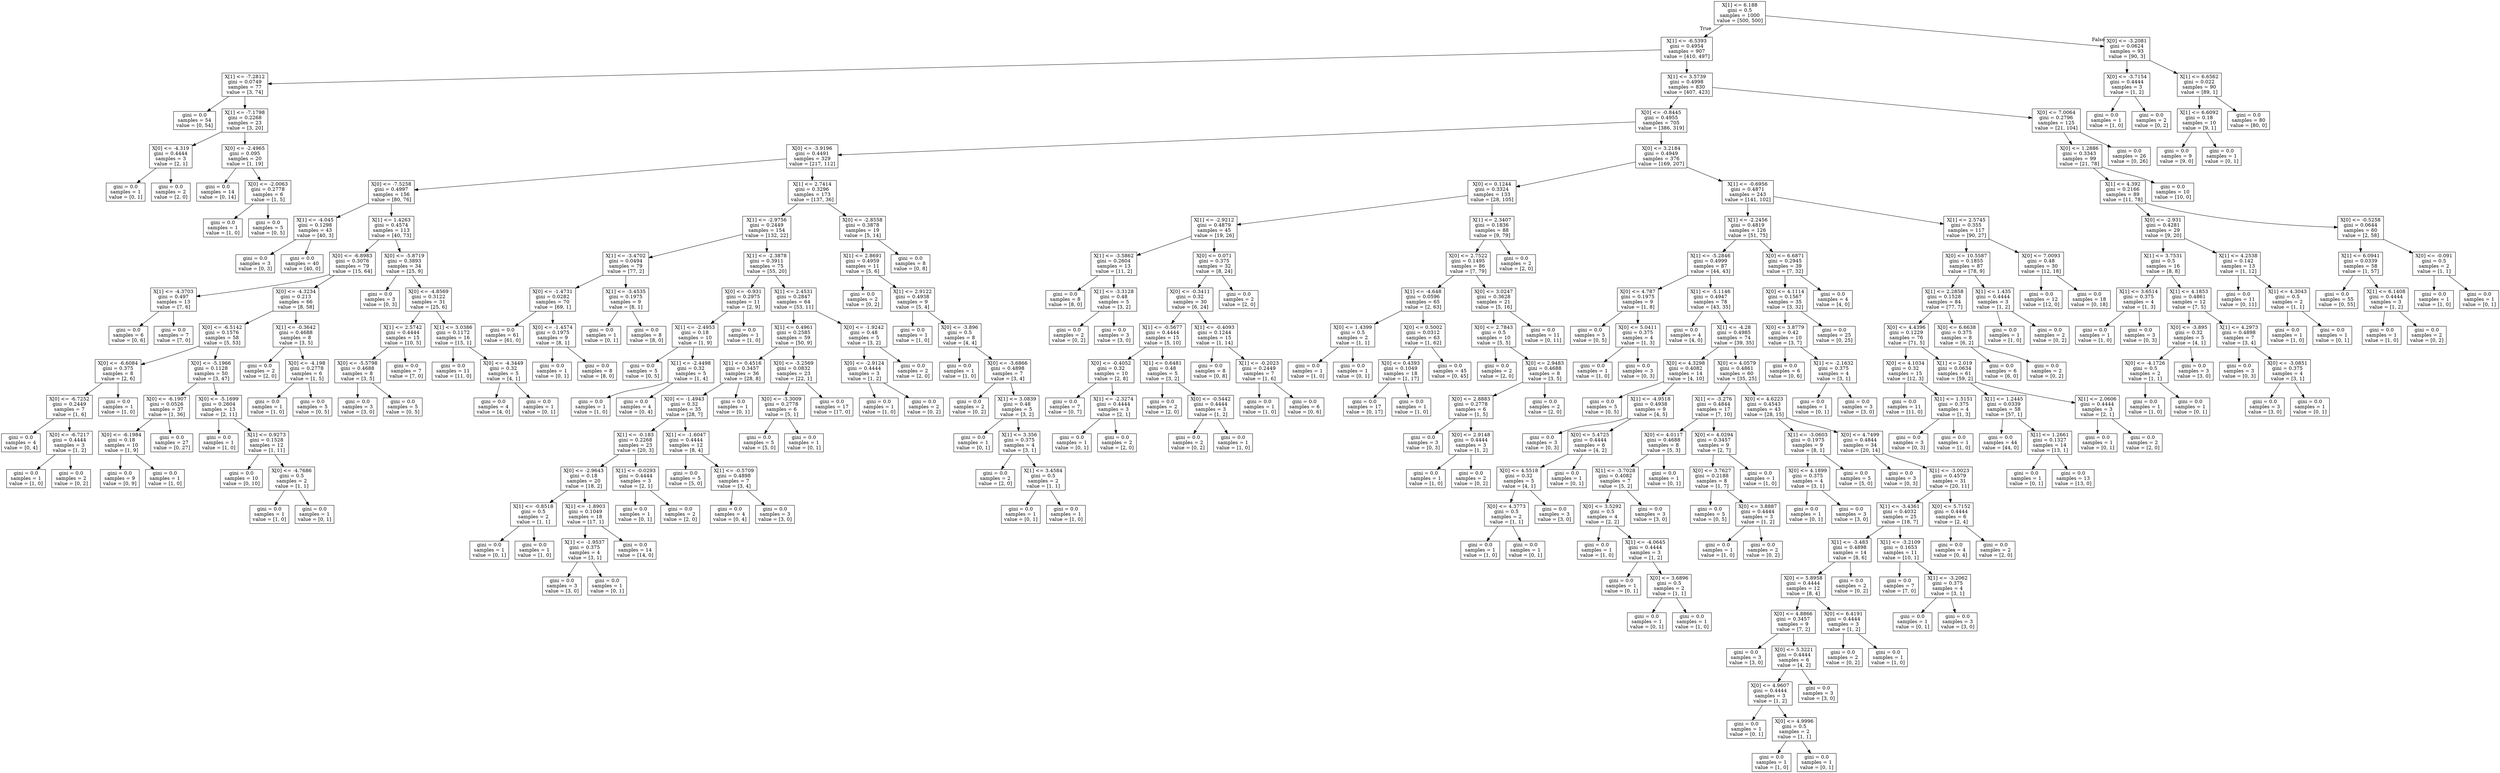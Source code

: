 digraph Tree {
node [shape=box] ;
0 [label="X[1] <= 6.188\ngini = 0.5\nsamples = 1000\nvalue = [500, 500]"] ;
1 [label="X[1] <= -6.5393\ngini = 0.4954\nsamples = 907\nvalue = [410, 497]"] ;
0 -> 1 [labeldistance=2.5, labelangle=45, headlabel="True"] ;
2 [label="X[1] <= -7.2812\ngini = 0.0749\nsamples = 77\nvalue = [3, 74]"] ;
1 -> 2 ;
3 [label="gini = 0.0\nsamples = 54\nvalue = [0, 54]"] ;
2 -> 3 ;
4 [label="X[1] <= -7.1798\ngini = 0.2268\nsamples = 23\nvalue = [3, 20]"] ;
2 -> 4 ;
5 [label="X[0] <= -4.319\ngini = 0.4444\nsamples = 3\nvalue = [2, 1]"] ;
4 -> 5 ;
6 [label="gini = 0.0\nsamples = 1\nvalue = [0, 1]"] ;
5 -> 6 ;
7 [label="gini = 0.0\nsamples = 2\nvalue = [2, 0]"] ;
5 -> 7 ;
8 [label="X[0] <= -2.4965\ngini = 0.095\nsamples = 20\nvalue = [1, 19]"] ;
4 -> 8 ;
9 [label="gini = 0.0\nsamples = 14\nvalue = [0, 14]"] ;
8 -> 9 ;
10 [label="X[0] <= -2.0063\ngini = 0.2778\nsamples = 6\nvalue = [1, 5]"] ;
8 -> 10 ;
11 [label="gini = 0.0\nsamples = 1\nvalue = [1, 0]"] ;
10 -> 11 ;
12 [label="gini = 0.0\nsamples = 5\nvalue = [0, 5]"] ;
10 -> 12 ;
13 [label="X[1] <= 3.5739\ngini = 0.4998\nsamples = 830\nvalue = [407, 423]"] ;
1 -> 13 ;
14 [label="X[0] <= -0.8445\ngini = 0.4955\nsamples = 705\nvalue = [386, 319]"] ;
13 -> 14 ;
15 [label="X[0] <= -3.9196\ngini = 0.4491\nsamples = 329\nvalue = [217, 112]"] ;
14 -> 15 ;
16 [label="X[0] <= -7.5258\ngini = 0.4997\nsamples = 156\nvalue = [80, 76]"] ;
15 -> 16 ;
17 [label="X[1] <= -4.045\ngini = 0.1298\nsamples = 43\nvalue = [40, 3]"] ;
16 -> 17 ;
18 [label="gini = 0.0\nsamples = 3\nvalue = [0, 3]"] ;
17 -> 18 ;
19 [label="gini = 0.0\nsamples = 40\nvalue = [40, 0]"] ;
17 -> 19 ;
20 [label="X[1] <= 1.4263\ngini = 0.4574\nsamples = 113\nvalue = [40, 73]"] ;
16 -> 20 ;
21 [label="X[0] <= -6.8983\ngini = 0.3076\nsamples = 79\nvalue = [15, 64]"] ;
20 -> 21 ;
22 [label="X[1] <= -4.3703\ngini = 0.497\nsamples = 13\nvalue = [7, 6]"] ;
21 -> 22 ;
23 [label="gini = 0.0\nsamples = 6\nvalue = [0, 6]"] ;
22 -> 23 ;
24 [label="gini = 0.0\nsamples = 7\nvalue = [7, 0]"] ;
22 -> 24 ;
25 [label="X[0] <= -4.3234\ngini = 0.213\nsamples = 66\nvalue = [8, 58]"] ;
21 -> 25 ;
26 [label="X[0] <= -6.5142\ngini = 0.1576\nsamples = 58\nvalue = [5, 53]"] ;
25 -> 26 ;
27 [label="X[0] <= -6.6084\ngini = 0.375\nsamples = 8\nvalue = [2, 6]"] ;
26 -> 27 ;
28 [label="X[0] <= -6.7252\ngini = 0.2449\nsamples = 7\nvalue = [1, 6]"] ;
27 -> 28 ;
29 [label="gini = 0.0\nsamples = 4\nvalue = [0, 4]"] ;
28 -> 29 ;
30 [label="X[0] <= -6.7217\ngini = 0.4444\nsamples = 3\nvalue = [1, 2]"] ;
28 -> 30 ;
31 [label="gini = 0.0\nsamples = 1\nvalue = [1, 0]"] ;
30 -> 31 ;
32 [label="gini = 0.0\nsamples = 2\nvalue = [0, 2]"] ;
30 -> 32 ;
33 [label="gini = 0.0\nsamples = 1\nvalue = [1, 0]"] ;
27 -> 33 ;
34 [label="X[0] <= -5.1966\ngini = 0.1128\nsamples = 50\nvalue = [3, 47]"] ;
26 -> 34 ;
35 [label="X[0] <= -6.1907\ngini = 0.0526\nsamples = 37\nvalue = [1, 36]"] ;
34 -> 35 ;
36 [label="X[0] <= -6.1984\ngini = 0.18\nsamples = 10\nvalue = [1, 9]"] ;
35 -> 36 ;
37 [label="gini = 0.0\nsamples = 9\nvalue = [0, 9]"] ;
36 -> 37 ;
38 [label="gini = 0.0\nsamples = 1\nvalue = [1, 0]"] ;
36 -> 38 ;
39 [label="gini = 0.0\nsamples = 27\nvalue = [0, 27]"] ;
35 -> 39 ;
40 [label="X[0] <= -5.1699\ngini = 0.2604\nsamples = 13\nvalue = [2, 11]"] ;
34 -> 40 ;
41 [label="gini = 0.0\nsamples = 1\nvalue = [1, 0]"] ;
40 -> 41 ;
42 [label="X[1] <= 0.9273\ngini = 0.1528\nsamples = 12\nvalue = [1, 11]"] ;
40 -> 42 ;
43 [label="gini = 0.0\nsamples = 10\nvalue = [0, 10]"] ;
42 -> 43 ;
44 [label="X[0] <= -4.7686\ngini = 0.5\nsamples = 2\nvalue = [1, 1]"] ;
42 -> 44 ;
45 [label="gini = 0.0\nsamples = 1\nvalue = [1, 0]"] ;
44 -> 45 ;
46 [label="gini = 0.0\nsamples = 1\nvalue = [0, 1]"] ;
44 -> 46 ;
47 [label="X[1] <= -0.3642\ngini = 0.4688\nsamples = 8\nvalue = [3, 5]"] ;
25 -> 47 ;
48 [label="gini = 0.0\nsamples = 2\nvalue = [2, 0]"] ;
47 -> 48 ;
49 [label="X[0] <= -4.198\ngini = 0.2778\nsamples = 6\nvalue = [1, 5]"] ;
47 -> 49 ;
50 [label="gini = 0.0\nsamples = 1\nvalue = [1, 0]"] ;
49 -> 50 ;
51 [label="gini = 0.0\nsamples = 5\nvalue = [0, 5]"] ;
49 -> 51 ;
52 [label="X[0] <= -5.8719\ngini = 0.3893\nsamples = 34\nvalue = [25, 9]"] ;
20 -> 52 ;
53 [label="gini = 0.0\nsamples = 3\nvalue = [0, 3]"] ;
52 -> 53 ;
54 [label="X[0] <= -4.8569\ngini = 0.3122\nsamples = 31\nvalue = [25, 6]"] ;
52 -> 54 ;
55 [label="X[1] <= 2.5742\ngini = 0.4444\nsamples = 15\nvalue = [10, 5]"] ;
54 -> 55 ;
56 [label="X[0] <= -5.5798\ngini = 0.4688\nsamples = 8\nvalue = [3, 5]"] ;
55 -> 56 ;
57 [label="gini = 0.0\nsamples = 3\nvalue = [3, 0]"] ;
56 -> 57 ;
58 [label="gini = 0.0\nsamples = 5\nvalue = [0, 5]"] ;
56 -> 58 ;
59 [label="gini = 0.0\nsamples = 7\nvalue = [7, 0]"] ;
55 -> 59 ;
60 [label="X[1] <= 3.0386\ngini = 0.1172\nsamples = 16\nvalue = [15, 1]"] ;
54 -> 60 ;
61 [label="gini = 0.0\nsamples = 11\nvalue = [11, 0]"] ;
60 -> 61 ;
62 [label="X[0] <= -4.3449\ngini = 0.32\nsamples = 5\nvalue = [4, 1]"] ;
60 -> 62 ;
63 [label="gini = 0.0\nsamples = 4\nvalue = [4, 0]"] ;
62 -> 63 ;
64 [label="gini = 0.0\nsamples = 1\nvalue = [0, 1]"] ;
62 -> 64 ;
65 [label="X[1] <= 2.7414\ngini = 0.3296\nsamples = 173\nvalue = [137, 36]"] ;
15 -> 65 ;
66 [label="X[1] <= -2.9756\ngini = 0.2449\nsamples = 154\nvalue = [132, 22]"] ;
65 -> 66 ;
67 [label="X[1] <= -3.4702\ngini = 0.0494\nsamples = 79\nvalue = [77, 2]"] ;
66 -> 67 ;
68 [label="X[0] <= -1.4731\ngini = 0.0282\nsamples = 70\nvalue = [69, 1]"] ;
67 -> 68 ;
69 [label="gini = 0.0\nsamples = 61\nvalue = [61, 0]"] ;
68 -> 69 ;
70 [label="X[0] <= -1.4574\ngini = 0.1975\nsamples = 9\nvalue = [8, 1]"] ;
68 -> 70 ;
71 [label="gini = 0.0\nsamples = 1\nvalue = [0, 1]"] ;
70 -> 71 ;
72 [label="gini = 0.0\nsamples = 8\nvalue = [8, 0]"] ;
70 -> 72 ;
73 [label="X[1] <= -3.4535\ngini = 0.1975\nsamples = 9\nvalue = [8, 1]"] ;
67 -> 73 ;
74 [label="gini = 0.0\nsamples = 1\nvalue = [0, 1]"] ;
73 -> 74 ;
75 [label="gini = 0.0\nsamples = 8\nvalue = [8, 0]"] ;
73 -> 75 ;
76 [label="X[1] <= -2.3878\ngini = 0.3911\nsamples = 75\nvalue = [55, 20]"] ;
66 -> 76 ;
77 [label="X[0] <= -0.931\ngini = 0.2975\nsamples = 11\nvalue = [2, 9]"] ;
76 -> 77 ;
78 [label="X[1] <= -2.4953\ngini = 0.18\nsamples = 10\nvalue = [1, 9]"] ;
77 -> 78 ;
79 [label="gini = 0.0\nsamples = 5\nvalue = [0, 5]"] ;
78 -> 79 ;
80 [label="X[1] <= -2.4498\ngini = 0.32\nsamples = 5\nvalue = [1, 4]"] ;
78 -> 80 ;
81 [label="gini = 0.0\nsamples = 1\nvalue = [1, 0]"] ;
80 -> 81 ;
82 [label="gini = 0.0\nsamples = 4\nvalue = [0, 4]"] ;
80 -> 82 ;
83 [label="gini = 0.0\nsamples = 1\nvalue = [1, 0]"] ;
77 -> 83 ;
84 [label="X[1] <= 2.4531\ngini = 0.2847\nsamples = 64\nvalue = [53, 11]"] ;
76 -> 84 ;
85 [label="X[1] <= 0.4961\ngini = 0.2585\nsamples = 59\nvalue = [50, 9]"] ;
84 -> 85 ;
86 [label="X[1] <= 0.4516\ngini = 0.3457\nsamples = 36\nvalue = [28, 8]"] ;
85 -> 86 ;
87 [label="X[0] <= -1.4943\ngini = 0.32\nsamples = 35\nvalue = [28, 7]"] ;
86 -> 87 ;
88 [label="X[1] <= -0.183\ngini = 0.2268\nsamples = 23\nvalue = [20, 3]"] ;
87 -> 88 ;
89 [label="X[0] <= -2.9643\ngini = 0.18\nsamples = 20\nvalue = [18, 2]"] ;
88 -> 89 ;
90 [label="X[1] <= -0.8518\ngini = 0.5\nsamples = 2\nvalue = [1, 1]"] ;
89 -> 90 ;
91 [label="gini = 0.0\nsamples = 1\nvalue = [0, 1]"] ;
90 -> 91 ;
92 [label="gini = 0.0\nsamples = 1\nvalue = [1, 0]"] ;
90 -> 92 ;
93 [label="X[1] <= -1.8903\ngini = 0.1049\nsamples = 18\nvalue = [17, 1]"] ;
89 -> 93 ;
94 [label="X[1] <= -1.9537\ngini = 0.375\nsamples = 4\nvalue = [3, 1]"] ;
93 -> 94 ;
95 [label="gini = 0.0\nsamples = 3\nvalue = [3, 0]"] ;
94 -> 95 ;
96 [label="gini = 0.0\nsamples = 1\nvalue = [0, 1]"] ;
94 -> 96 ;
97 [label="gini = 0.0\nsamples = 14\nvalue = [14, 0]"] ;
93 -> 97 ;
98 [label="X[1] <= -0.0293\ngini = 0.4444\nsamples = 3\nvalue = [2, 1]"] ;
88 -> 98 ;
99 [label="gini = 0.0\nsamples = 1\nvalue = [0, 1]"] ;
98 -> 99 ;
100 [label="gini = 0.0\nsamples = 2\nvalue = [2, 0]"] ;
98 -> 100 ;
101 [label="X[1] <= -1.6047\ngini = 0.4444\nsamples = 12\nvalue = [8, 4]"] ;
87 -> 101 ;
102 [label="gini = 0.0\nsamples = 5\nvalue = [5, 0]"] ;
101 -> 102 ;
103 [label="X[1] <= -0.5709\ngini = 0.4898\nsamples = 7\nvalue = [3, 4]"] ;
101 -> 103 ;
104 [label="gini = 0.0\nsamples = 4\nvalue = [0, 4]"] ;
103 -> 104 ;
105 [label="gini = 0.0\nsamples = 3\nvalue = [3, 0]"] ;
103 -> 105 ;
106 [label="gini = 0.0\nsamples = 1\nvalue = [0, 1]"] ;
86 -> 106 ;
107 [label="X[0] <= -3.2569\ngini = 0.0832\nsamples = 23\nvalue = [22, 1]"] ;
85 -> 107 ;
108 [label="X[0] <= -3.3009\ngini = 0.2778\nsamples = 6\nvalue = [5, 1]"] ;
107 -> 108 ;
109 [label="gini = 0.0\nsamples = 5\nvalue = [5, 0]"] ;
108 -> 109 ;
110 [label="gini = 0.0\nsamples = 1\nvalue = [0, 1]"] ;
108 -> 110 ;
111 [label="gini = 0.0\nsamples = 17\nvalue = [17, 0]"] ;
107 -> 111 ;
112 [label="X[0] <= -1.9242\ngini = 0.48\nsamples = 5\nvalue = [3, 2]"] ;
84 -> 112 ;
113 [label="X[0] <= -2.9124\ngini = 0.4444\nsamples = 3\nvalue = [1, 2]"] ;
112 -> 113 ;
114 [label="gini = 0.0\nsamples = 1\nvalue = [1, 0]"] ;
113 -> 114 ;
115 [label="gini = 0.0\nsamples = 2\nvalue = [0, 2]"] ;
113 -> 115 ;
116 [label="gini = 0.0\nsamples = 2\nvalue = [2, 0]"] ;
112 -> 116 ;
117 [label="X[0] <= -2.8558\ngini = 0.3878\nsamples = 19\nvalue = [5, 14]"] ;
65 -> 117 ;
118 [label="X[1] <= 2.8691\ngini = 0.4959\nsamples = 11\nvalue = [5, 6]"] ;
117 -> 118 ;
119 [label="gini = 0.0\nsamples = 2\nvalue = [0, 2]"] ;
118 -> 119 ;
120 [label="X[1] <= 2.9122\ngini = 0.4938\nsamples = 9\nvalue = [5, 4]"] ;
118 -> 120 ;
121 [label="gini = 0.0\nsamples = 1\nvalue = [1, 0]"] ;
120 -> 121 ;
122 [label="X[0] <= -3.896\ngini = 0.5\nsamples = 8\nvalue = [4, 4]"] ;
120 -> 122 ;
123 [label="gini = 0.0\nsamples = 1\nvalue = [1, 0]"] ;
122 -> 123 ;
124 [label="X[0] <= -3.6866\ngini = 0.4898\nsamples = 7\nvalue = [3, 4]"] ;
122 -> 124 ;
125 [label="gini = 0.0\nsamples = 2\nvalue = [0, 2]"] ;
124 -> 125 ;
126 [label="X[1] <= 3.0839\ngini = 0.48\nsamples = 5\nvalue = [3, 2]"] ;
124 -> 126 ;
127 [label="gini = 0.0\nsamples = 1\nvalue = [0, 1]"] ;
126 -> 127 ;
128 [label="X[1] <= 3.356\ngini = 0.375\nsamples = 4\nvalue = [3, 1]"] ;
126 -> 128 ;
129 [label="gini = 0.0\nsamples = 2\nvalue = [2, 0]"] ;
128 -> 129 ;
130 [label="X[1] <= 3.4584\ngini = 0.5\nsamples = 2\nvalue = [1, 1]"] ;
128 -> 130 ;
131 [label="gini = 0.0\nsamples = 1\nvalue = [0, 1]"] ;
130 -> 131 ;
132 [label="gini = 0.0\nsamples = 1\nvalue = [1, 0]"] ;
130 -> 132 ;
133 [label="gini = 0.0\nsamples = 8\nvalue = [0, 8]"] ;
117 -> 133 ;
134 [label="X[0] <= 3.2184\ngini = 0.4949\nsamples = 376\nvalue = [169, 207]"] ;
14 -> 134 ;
135 [label="X[0] <= 0.1244\ngini = 0.3324\nsamples = 133\nvalue = [28, 105]"] ;
134 -> 135 ;
136 [label="X[1] <= -2.9212\ngini = 0.4879\nsamples = 45\nvalue = [19, 26]"] ;
135 -> 136 ;
137 [label="X[1] <= -3.5862\ngini = 0.2604\nsamples = 13\nvalue = [11, 2]"] ;
136 -> 137 ;
138 [label="gini = 0.0\nsamples = 8\nvalue = [8, 0]"] ;
137 -> 138 ;
139 [label="X[1] <= -3.3128\ngini = 0.48\nsamples = 5\nvalue = [3, 2]"] ;
137 -> 139 ;
140 [label="gini = 0.0\nsamples = 2\nvalue = [0, 2]"] ;
139 -> 140 ;
141 [label="gini = 0.0\nsamples = 3\nvalue = [3, 0]"] ;
139 -> 141 ;
142 [label="X[0] <= 0.071\ngini = 0.375\nsamples = 32\nvalue = [8, 24]"] ;
136 -> 142 ;
143 [label="X[0] <= -0.3411\ngini = 0.32\nsamples = 30\nvalue = [6, 24]"] ;
142 -> 143 ;
144 [label="X[1] <= -0.5677\ngini = 0.4444\nsamples = 15\nvalue = [5, 10]"] ;
143 -> 144 ;
145 [label="X[0] <= -0.4052\ngini = 0.32\nsamples = 10\nvalue = [2, 8]"] ;
144 -> 145 ;
146 [label="gini = 0.0\nsamples = 7\nvalue = [0, 7]"] ;
145 -> 146 ;
147 [label="X[1] <= -2.3274\ngini = 0.4444\nsamples = 3\nvalue = [2, 1]"] ;
145 -> 147 ;
148 [label="gini = 0.0\nsamples = 1\nvalue = [0, 1]"] ;
147 -> 148 ;
149 [label="gini = 0.0\nsamples = 2\nvalue = [2, 0]"] ;
147 -> 149 ;
150 [label="X[1] <= 0.6481\ngini = 0.48\nsamples = 5\nvalue = [3, 2]"] ;
144 -> 150 ;
151 [label="gini = 0.0\nsamples = 2\nvalue = [2, 0]"] ;
150 -> 151 ;
152 [label="X[0] <= -0.5442\ngini = 0.4444\nsamples = 3\nvalue = [1, 2]"] ;
150 -> 152 ;
153 [label="gini = 0.0\nsamples = 2\nvalue = [0, 2]"] ;
152 -> 153 ;
154 [label="gini = 0.0\nsamples = 1\nvalue = [1, 0]"] ;
152 -> 154 ;
155 [label="X[1] <= -0.4093\ngini = 0.1244\nsamples = 15\nvalue = [1, 14]"] ;
143 -> 155 ;
156 [label="gini = 0.0\nsamples = 8\nvalue = [0, 8]"] ;
155 -> 156 ;
157 [label="X[1] <= -0.2023\ngini = 0.2449\nsamples = 7\nvalue = [1, 6]"] ;
155 -> 157 ;
158 [label="gini = 0.0\nsamples = 1\nvalue = [1, 0]"] ;
157 -> 158 ;
159 [label="gini = 0.0\nsamples = 6\nvalue = [0, 6]"] ;
157 -> 159 ;
160 [label="gini = 0.0\nsamples = 2\nvalue = [2, 0]"] ;
142 -> 160 ;
161 [label="X[1] <= 2.3407\ngini = 0.1836\nsamples = 88\nvalue = [9, 79]"] ;
135 -> 161 ;
162 [label="X[0] <= 2.7522\ngini = 0.1495\nsamples = 86\nvalue = [7, 79]"] ;
161 -> 162 ;
163 [label="X[1] <= -4.648\ngini = 0.0596\nsamples = 65\nvalue = [2, 63]"] ;
162 -> 163 ;
164 [label="X[0] <= 1.4399\ngini = 0.5\nsamples = 2\nvalue = [1, 1]"] ;
163 -> 164 ;
165 [label="gini = 0.0\nsamples = 1\nvalue = [1, 0]"] ;
164 -> 165 ;
166 [label="gini = 0.0\nsamples = 1\nvalue = [0, 1]"] ;
164 -> 166 ;
167 [label="X[0] <= 0.5002\ngini = 0.0312\nsamples = 63\nvalue = [1, 62]"] ;
163 -> 167 ;
168 [label="X[0] <= 0.4393\ngini = 0.1049\nsamples = 18\nvalue = [1, 17]"] ;
167 -> 168 ;
169 [label="gini = 0.0\nsamples = 17\nvalue = [0, 17]"] ;
168 -> 169 ;
170 [label="gini = 0.0\nsamples = 1\nvalue = [1, 0]"] ;
168 -> 170 ;
171 [label="gini = 0.0\nsamples = 45\nvalue = [0, 45]"] ;
167 -> 171 ;
172 [label="X[0] <= 3.0247\ngini = 0.3628\nsamples = 21\nvalue = [5, 16]"] ;
162 -> 172 ;
173 [label="X[0] <= 2.7843\ngini = 0.5\nsamples = 10\nvalue = [5, 5]"] ;
172 -> 173 ;
174 [label="gini = 0.0\nsamples = 2\nvalue = [2, 0]"] ;
173 -> 174 ;
175 [label="X[0] <= 2.9483\ngini = 0.4688\nsamples = 8\nvalue = [3, 5]"] ;
173 -> 175 ;
176 [label="X[0] <= 2.8883\ngini = 0.2778\nsamples = 6\nvalue = [1, 5]"] ;
175 -> 176 ;
177 [label="gini = 0.0\nsamples = 3\nvalue = [0, 3]"] ;
176 -> 177 ;
178 [label="X[0] <= 2.9148\ngini = 0.4444\nsamples = 3\nvalue = [1, 2]"] ;
176 -> 178 ;
179 [label="gini = 0.0\nsamples = 1\nvalue = [1, 0]"] ;
178 -> 179 ;
180 [label="gini = 0.0\nsamples = 2\nvalue = [0, 2]"] ;
178 -> 180 ;
181 [label="gini = 0.0\nsamples = 2\nvalue = [2, 0]"] ;
175 -> 181 ;
182 [label="gini = 0.0\nsamples = 11\nvalue = [0, 11]"] ;
172 -> 182 ;
183 [label="gini = 0.0\nsamples = 2\nvalue = [2, 0]"] ;
161 -> 183 ;
184 [label="X[1] <= -0.6956\ngini = 0.4871\nsamples = 243\nvalue = [141, 102]"] ;
134 -> 184 ;
185 [label="X[1] <= -2.2456\ngini = 0.4819\nsamples = 126\nvalue = [51, 75]"] ;
184 -> 185 ;
186 [label="X[1] <= -5.2846\ngini = 0.4999\nsamples = 87\nvalue = [44, 43]"] ;
185 -> 186 ;
187 [label="X[0] <= 4.787\ngini = 0.1975\nsamples = 9\nvalue = [1, 8]"] ;
186 -> 187 ;
188 [label="gini = 0.0\nsamples = 5\nvalue = [0, 5]"] ;
187 -> 188 ;
189 [label="X[0] <= 5.0411\ngini = 0.375\nsamples = 4\nvalue = [1, 3]"] ;
187 -> 189 ;
190 [label="gini = 0.0\nsamples = 1\nvalue = [1, 0]"] ;
189 -> 190 ;
191 [label="gini = 0.0\nsamples = 3\nvalue = [0, 3]"] ;
189 -> 191 ;
192 [label="X[1] <= -5.1146\ngini = 0.4947\nsamples = 78\nvalue = [43, 35]"] ;
186 -> 192 ;
193 [label="gini = 0.0\nsamples = 4\nvalue = [4, 0]"] ;
192 -> 193 ;
194 [label="X[1] <= -4.28\ngini = 0.4985\nsamples = 74\nvalue = [39, 35]"] ;
192 -> 194 ;
195 [label="X[0] <= 4.3298\ngini = 0.4082\nsamples = 14\nvalue = [4, 10]"] ;
194 -> 195 ;
196 [label="gini = 0.0\nsamples = 5\nvalue = [0, 5]"] ;
195 -> 196 ;
197 [label="X[1] <= -4.9518\ngini = 0.4938\nsamples = 9\nvalue = [4, 5]"] ;
195 -> 197 ;
198 [label="gini = 0.0\nsamples = 3\nvalue = [0, 3]"] ;
197 -> 198 ;
199 [label="X[0] <= 5.4725\ngini = 0.4444\nsamples = 6\nvalue = [4, 2]"] ;
197 -> 199 ;
200 [label="X[0] <= 4.5518\ngini = 0.32\nsamples = 5\nvalue = [4, 1]"] ;
199 -> 200 ;
201 [label="X[0] <= 4.3773\ngini = 0.5\nsamples = 2\nvalue = [1, 1]"] ;
200 -> 201 ;
202 [label="gini = 0.0\nsamples = 1\nvalue = [1, 0]"] ;
201 -> 202 ;
203 [label="gini = 0.0\nsamples = 1\nvalue = [0, 1]"] ;
201 -> 203 ;
204 [label="gini = 0.0\nsamples = 3\nvalue = [3, 0]"] ;
200 -> 204 ;
205 [label="gini = 0.0\nsamples = 1\nvalue = [0, 1]"] ;
199 -> 205 ;
206 [label="X[0] <= 4.0579\ngini = 0.4861\nsamples = 60\nvalue = [35, 25]"] ;
194 -> 206 ;
207 [label="X[1] <= -3.276\ngini = 0.4844\nsamples = 17\nvalue = [7, 10]"] ;
206 -> 207 ;
208 [label="X[0] <= 4.0117\ngini = 0.4688\nsamples = 8\nvalue = [5, 3]"] ;
207 -> 208 ;
209 [label="X[1] <= -3.7028\ngini = 0.4082\nsamples = 7\nvalue = [5, 2]"] ;
208 -> 209 ;
210 [label="X[0] <= 3.5292\ngini = 0.5\nsamples = 4\nvalue = [2, 2]"] ;
209 -> 210 ;
211 [label="gini = 0.0\nsamples = 1\nvalue = [1, 0]"] ;
210 -> 211 ;
212 [label="X[1] <= -4.0645\ngini = 0.4444\nsamples = 3\nvalue = [1, 2]"] ;
210 -> 212 ;
213 [label="gini = 0.0\nsamples = 1\nvalue = [0, 1]"] ;
212 -> 213 ;
214 [label="X[0] <= 3.6896\ngini = 0.5\nsamples = 2\nvalue = [1, 1]"] ;
212 -> 214 ;
215 [label="gini = 0.0\nsamples = 1\nvalue = [0, 1]"] ;
214 -> 215 ;
216 [label="gini = 0.0\nsamples = 1\nvalue = [1, 0]"] ;
214 -> 216 ;
217 [label="gini = 0.0\nsamples = 3\nvalue = [3, 0]"] ;
209 -> 217 ;
218 [label="gini = 0.0\nsamples = 1\nvalue = [0, 1]"] ;
208 -> 218 ;
219 [label="X[0] <= 4.0294\ngini = 0.3457\nsamples = 9\nvalue = [2, 7]"] ;
207 -> 219 ;
220 [label="X[0] <= 3.7627\ngini = 0.2188\nsamples = 8\nvalue = [1, 7]"] ;
219 -> 220 ;
221 [label="gini = 0.0\nsamples = 5\nvalue = [0, 5]"] ;
220 -> 221 ;
222 [label="X[0] <= 3.8887\ngini = 0.4444\nsamples = 3\nvalue = [1, 2]"] ;
220 -> 222 ;
223 [label="gini = 0.0\nsamples = 1\nvalue = [1, 0]"] ;
222 -> 223 ;
224 [label="gini = 0.0\nsamples = 2\nvalue = [0, 2]"] ;
222 -> 224 ;
225 [label="gini = 0.0\nsamples = 1\nvalue = [1, 0]"] ;
219 -> 225 ;
226 [label="X[0] <= 4.6223\ngini = 0.4543\nsamples = 43\nvalue = [28, 15]"] ;
206 -> 226 ;
227 [label="X[1] <= -3.0603\ngini = 0.1975\nsamples = 9\nvalue = [8, 1]"] ;
226 -> 227 ;
228 [label="X[0] <= 4.1899\ngini = 0.375\nsamples = 4\nvalue = [3, 1]"] ;
227 -> 228 ;
229 [label="gini = 0.0\nsamples = 1\nvalue = [0, 1]"] ;
228 -> 229 ;
230 [label="gini = 0.0\nsamples = 3\nvalue = [3, 0]"] ;
228 -> 230 ;
231 [label="gini = 0.0\nsamples = 5\nvalue = [5, 0]"] ;
227 -> 231 ;
232 [label="X[0] <= 4.7499\ngini = 0.4844\nsamples = 34\nvalue = [20, 14]"] ;
226 -> 232 ;
233 [label="gini = 0.0\nsamples = 3\nvalue = [0, 3]"] ;
232 -> 233 ;
234 [label="X[1] <= -3.0023\ngini = 0.4579\nsamples = 31\nvalue = [20, 11]"] ;
232 -> 234 ;
235 [label="X[1] <= -3.4361\ngini = 0.4032\nsamples = 25\nvalue = [18, 7]"] ;
234 -> 235 ;
236 [label="X[1] <= -3.483\ngini = 0.4898\nsamples = 14\nvalue = [8, 6]"] ;
235 -> 236 ;
237 [label="X[0] <= 5.8958\ngini = 0.4444\nsamples = 12\nvalue = [8, 4]"] ;
236 -> 237 ;
238 [label="X[0] <= 4.8866\ngini = 0.3457\nsamples = 9\nvalue = [7, 2]"] ;
237 -> 238 ;
239 [label="gini = 0.0\nsamples = 3\nvalue = [3, 0]"] ;
238 -> 239 ;
240 [label="X[0] <= 5.3221\ngini = 0.4444\nsamples = 6\nvalue = [4, 2]"] ;
238 -> 240 ;
241 [label="X[0] <= 4.9607\ngini = 0.4444\nsamples = 3\nvalue = [1, 2]"] ;
240 -> 241 ;
242 [label="gini = 0.0\nsamples = 1\nvalue = [0, 1]"] ;
241 -> 242 ;
243 [label="X[0] <= 4.9996\ngini = 0.5\nsamples = 2\nvalue = [1, 1]"] ;
241 -> 243 ;
244 [label="gini = 0.0\nsamples = 1\nvalue = [1, 0]"] ;
243 -> 244 ;
245 [label="gini = 0.0\nsamples = 1\nvalue = [0, 1]"] ;
243 -> 245 ;
246 [label="gini = 0.0\nsamples = 3\nvalue = [3, 0]"] ;
240 -> 246 ;
247 [label="X[0] <= 6.4191\ngini = 0.4444\nsamples = 3\nvalue = [1, 2]"] ;
237 -> 247 ;
248 [label="gini = 0.0\nsamples = 2\nvalue = [0, 2]"] ;
247 -> 248 ;
249 [label="gini = 0.0\nsamples = 1\nvalue = [1, 0]"] ;
247 -> 249 ;
250 [label="gini = 0.0\nsamples = 2\nvalue = [0, 2]"] ;
236 -> 250 ;
251 [label="X[1] <= -3.2109\ngini = 0.1653\nsamples = 11\nvalue = [10, 1]"] ;
235 -> 251 ;
252 [label="gini = 0.0\nsamples = 7\nvalue = [7, 0]"] ;
251 -> 252 ;
253 [label="X[1] <= -3.2062\ngini = 0.375\nsamples = 4\nvalue = [3, 1]"] ;
251 -> 253 ;
254 [label="gini = 0.0\nsamples = 1\nvalue = [0, 1]"] ;
253 -> 254 ;
255 [label="gini = 0.0\nsamples = 3\nvalue = [3, 0]"] ;
253 -> 255 ;
256 [label="X[0] <= 5.7152\ngini = 0.4444\nsamples = 6\nvalue = [2, 4]"] ;
234 -> 256 ;
257 [label="gini = 0.0\nsamples = 4\nvalue = [0, 4]"] ;
256 -> 257 ;
258 [label="gini = 0.0\nsamples = 2\nvalue = [2, 0]"] ;
256 -> 258 ;
259 [label="X[0] <= 6.6871\ngini = 0.2945\nsamples = 39\nvalue = [7, 32]"] ;
185 -> 259 ;
260 [label="X[0] <= 4.1114\ngini = 0.1567\nsamples = 35\nvalue = [3, 32]"] ;
259 -> 260 ;
261 [label="X[0] <= 3.8779\ngini = 0.42\nsamples = 10\nvalue = [3, 7]"] ;
260 -> 261 ;
262 [label="gini = 0.0\nsamples = 6\nvalue = [0, 6]"] ;
261 -> 262 ;
263 [label="X[1] <= -2.1632\ngini = 0.375\nsamples = 4\nvalue = [3, 1]"] ;
261 -> 263 ;
264 [label="gini = 0.0\nsamples = 1\nvalue = [0, 1]"] ;
263 -> 264 ;
265 [label="gini = 0.0\nsamples = 3\nvalue = [3, 0]"] ;
263 -> 265 ;
266 [label="gini = 0.0\nsamples = 25\nvalue = [0, 25]"] ;
260 -> 266 ;
267 [label="gini = 0.0\nsamples = 4\nvalue = [4, 0]"] ;
259 -> 267 ;
268 [label="X[1] <= 2.5745\ngini = 0.355\nsamples = 117\nvalue = [90, 27]"] ;
184 -> 268 ;
269 [label="X[0] <= 10.5587\ngini = 0.1855\nsamples = 87\nvalue = [78, 9]"] ;
268 -> 269 ;
270 [label="X[1] <= 2.2858\ngini = 0.1528\nsamples = 84\nvalue = [77, 7]"] ;
269 -> 270 ;
271 [label="X[0] <= 4.4396\ngini = 0.1229\nsamples = 76\nvalue = [71, 5]"] ;
270 -> 271 ;
272 [label="X[0] <= 4.1034\ngini = 0.32\nsamples = 15\nvalue = [12, 3]"] ;
271 -> 272 ;
273 [label="gini = 0.0\nsamples = 11\nvalue = [11, 0]"] ;
272 -> 273 ;
274 [label="X[1] <= 1.5151\ngini = 0.375\nsamples = 4\nvalue = [1, 3]"] ;
272 -> 274 ;
275 [label="gini = 0.0\nsamples = 3\nvalue = [0, 3]"] ;
274 -> 275 ;
276 [label="gini = 0.0\nsamples = 1\nvalue = [1, 0]"] ;
274 -> 276 ;
277 [label="X[1] <= 2.019\ngini = 0.0634\nsamples = 61\nvalue = [59, 2]"] ;
271 -> 277 ;
278 [label="X[1] <= 1.2445\ngini = 0.0339\nsamples = 58\nvalue = [57, 1]"] ;
277 -> 278 ;
279 [label="gini = 0.0\nsamples = 44\nvalue = [44, 0]"] ;
278 -> 279 ;
280 [label="X[1] <= 1.2661\ngini = 0.1327\nsamples = 14\nvalue = [13, 1]"] ;
278 -> 280 ;
281 [label="gini = 0.0\nsamples = 1\nvalue = [0, 1]"] ;
280 -> 281 ;
282 [label="gini = 0.0\nsamples = 13\nvalue = [13, 0]"] ;
280 -> 282 ;
283 [label="X[1] <= 2.0606\ngini = 0.4444\nsamples = 3\nvalue = [2, 1]"] ;
277 -> 283 ;
284 [label="gini = 0.0\nsamples = 1\nvalue = [0, 1]"] ;
283 -> 284 ;
285 [label="gini = 0.0\nsamples = 2\nvalue = [2, 0]"] ;
283 -> 285 ;
286 [label="X[0] <= 6.6638\ngini = 0.375\nsamples = 8\nvalue = [6, 2]"] ;
270 -> 286 ;
287 [label="gini = 0.0\nsamples = 6\nvalue = [6, 0]"] ;
286 -> 287 ;
288 [label="gini = 0.0\nsamples = 2\nvalue = [0, 2]"] ;
286 -> 288 ;
289 [label="X[1] <= 1.435\ngini = 0.4444\nsamples = 3\nvalue = [1, 2]"] ;
269 -> 289 ;
290 [label="gini = 0.0\nsamples = 1\nvalue = [1, 0]"] ;
289 -> 290 ;
291 [label="gini = 0.0\nsamples = 2\nvalue = [0, 2]"] ;
289 -> 291 ;
292 [label="X[0] <= 7.0093\ngini = 0.48\nsamples = 30\nvalue = [12, 18]"] ;
268 -> 292 ;
293 [label="gini = 0.0\nsamples = 12\nvalue = [12, 0]"] ;
292 -> 293 ;
294 [label="gini = 0.0\nsamples = 18\nvalue = [0, 18]"] ;
292 -> 294 ;
295 [label="X[0] <= 7.0064\ngini = 0.2796\nsamples = 125\nvalue = [21, 104]"] ;
13 -> 295 ;
296 [label="X[0] <= 1.2886\ngini = 0.3343\nsamples = 99\nvalue = [21, 78]"] ;
295 -> 296 ;
297 [label="X[1] <= 4.392\ngini = 0.2166\nsamples = 89\nvalue = [11, 78]"] ;
296 -> 297 ;
298 [label="X[0] <= -2.931\ngini = 0.4281\nsamples = 29\nvalue = [9, 20]"] ;
297 -> 298 ;
299 [label="X[1] <= 3.7531\ngini = 0.5\nsamples = 16\nvalue = [8, 8]"] ;
298 -> 299 ;
300 [label="X[1] <= 3.6514\ngini = 0.375\nsamples = 4\nvalue = [1, 3]"] ;
299 -> 300 ;
301 [label="gini = 0.0\nsamples = 1\nvalue = [1, 0]"] ;
300 -> 301 ;
302 [label="gini = 0.0\nsamples = 3\nvalue = [0, 3]"] ;
300 -> 302 ;
303 [label="X[1] <= 4.1853\ngini = 0.4861\nsamples = 12\nvalue = [7, 5]"] ;
299 -> 303 ;
304 [label="X[0] <= -3.895\ngini = 0.32\nsamples = 5\nvalue = [4, 1]"] ;
303 -> 304 ;
305 [label="X[0] <= -4.1726\ngini = 0.5\nsamples = 2\nvalue = [1, 1]"] ;
304 -> 305 ;
306 [label="gini = 0.0\nsamples = 1\nvalue = [1, 0]"] ;
305 -> 306 ;
307 [label="gini = 0.0\nsamples = 1\nvalue = [0, 1]"] ;
305 -> 307 ;
308 [label="gini = 0.0\nsamples = 3\nvalue = [3, 0]"] ;
304 -> 308 ;
309 [label="X[1] <= 4.2973\ngini = 0.4898\nsamples = 7\nvalue = [3, 4]"] ;
303 -> 309 ;
310 [label="gini = 0.0\nsamples = 3\nvalue = [0, 3]"] ;
309 -> 310 ;
311 [label="X[0] <= -3.0851\ngini = 0.375\nsamples = 4\nvalue = [3, 1]"] ;
309 -> 311 ;
312 [label="gini = 0.0\nsamples = 3\nvalue = [3, 0]"] ;
311 -> 312 ;
313 [label="gini = 0.0\nsamples = 1\nvalue = [0, 1]"] ;
311 -> 313 ;
314 [label="X[1] <= 4.2538\ngini = 0.142\nsamples = 13\nvalue = [1, 12]"] ;
298 -> 314 ;
315 [label="gini = 0.0\nsamples = 11\nvalue = [0, 11]"] ;
314 -> 315 ;
316 [label="X[1] <= 4.3043\ngini = 0.5\nsamples = 2\nvalue = [1, 1]"] ;
314 -> 316 ;
317 [label="gini = 0.0\nsamples = 1\nvalue = [1, 0]"] ;
316 -> 317 ;
318 [label="gini = 0.0\nsamples = 1\nvalue = [0, 1]"] ;
316 -> 318 ;
319 [label="X[0] <= -0.5258\ngini = 0.0644\nsamples = 60\nvalue = [2, 58]"] ;
297 -> 319 ;
320 [label="X[1] <= 6.0941\ngini = 0.0339\nsamples = 58\nvalue = [1, 57]"] ;
319 -> 320 ;
321 [label="gini = 0.0\nsamples = 55\nvalue = [0, 55]"] ;
320 -> 321 ;
322 [label="X[1] <= 6.1408\ngini = 0.4444\nsamples = 3\nvalue = [1, 2]"] ;
320 -> 322 ;
323 [label="gini = 0.0\nsamples = 1\nvalue = [1, 0]"] ;
322 -> 323 ;
324 [label="gini = 0.0\nsamples = 2\nvalue = [0, 2]"] ;
322 -> 324 ;
325 [label="X[0] <= -0.091\ngini = 0.5\nsamples = 2\nvalue = [1, 1]"] ;
319 -> 325 ;
326 [label="gini = 0.0\nsamples = 1\nvalue = [1, 0]"] ;
325 -> 326 ;
327 [label="gini = 0.0\nsamples = 1\nvalue = [0, 1]"] ;
325 -> 327 ;
328 [label="gini = 0.0\nsamples = 10\nvalue = [10, 0]"] ;
296 -> 328 ;
329 [label="gini = 0.0\nsamples = 26\nvalue = [0, 26]"] ;
295 -> 329 ;
330 [label="X[0] <= -3.2081\ngini = 0.0624\nsamples = 93\nvalue = [90, 3]"] ;
0 -> 330 [labeldistance=2.5, labelangle=-45, headlabel="False"] ;
331 [label="X[0] <= -3.7154\ngini = 0.4444\nsamples = 3\nvalue = [1, 2]"] ;
330 -> 331 ;
332 [label="gini = 0.0\nsamples = 1\nvalue = [1, 0]"] ;
331 -> 332 ;
333 [label="gini = 0.0\nsamples = 2\nvalue = [0, 2]"] ;
331 -> 333 ;
334 [label="X[1] <= 6.6562\ngini = 0.022\nsamples = 90\nvalue = [89, 1]"] ;
330 -> 334 ;
335 [label="X[1] <= 6.6092\ngini = 0.18\nsamples = 10\nvalue = [9, 1]"] ;
334 -> 335 ;
336 [label="gini = 0.0\nsamples = 9\nvalue = [9, 0]"] ;
335 -> 336 ;
337 [label="gini = 0.0\nsamples = 1\nvalue = [0, 1]"] ;
335 -> 337 ;
338 [label="gini = 0.0\nsamples = 80\nvalue = [80, 0]"] ;
334 -> 338 ;
}